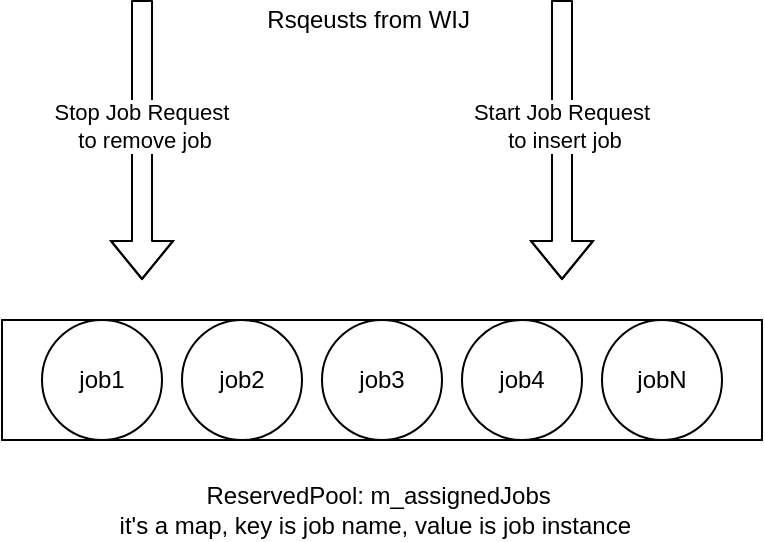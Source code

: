 <mxfile version="13.6.2" type="github">
  <diagram id="Af-E0rmEuBw-firK7_nA" name="Page-1">
    <mxGraphModel dx="1422" dy="762" grid="1" gridSize="10" guides="1" tooltips="1" connect="1" arrows="1" fold="1" page="1" pageScale="1" pageWidth="850" pageHeight="1100" math="0" shadow="0">
      <root>
        <mxCell id="0" />
        <mxCell id="1" parent="0" />
        <mxCell id="HLEY5dHJLPrmfTfhx0Ch-1" value="" style="rounded=0;whiteSpace=wrap;html=1;" vertex="1" parent="1">
          <mxGeometry x="110" y="320" width="380" height="60" as="geometry" />
        </mxCell>
        <mxCell id="HLEY5dHJLPrmfTfhx0Ch-2" value="job1" style="ellipse;whiteSpace=wrap;html=1;aspect=fixed;" vertex="1" parent="1">
          <mxGeometry x="130" y="320" width="60" height="60" as="geometry" />
        </mxCell>
        <mxCell id="HLEY5dHJLPrmfTfhx0Ch-4" value="job2" style="ellipse;whiteSpace=wrap;html=1;aspect=fixed;" vertex="1" parent="1">
          <mxGeometry x="200" y="320" width="60" height="60" as="geometry" />
        </mxCell>
        <mxCell id="HLEY5dHJLPrmfTfhx0Ch-5" value="job3" style="ellipse;whiteSpace=wrap;html=1;aspect=fixed;" vertex="1" parent="1">
          <mxGeometry x="270" y="320" width="60" height="60" as="geometry" />
        </mxCell>
        <mxCell id="HLEY5dHJLPrmfTfhx0Ch-6" value="job4" style="ellipse;whiteSpace=wrap;html=1;aspect=fixed;" vertex="1" parent="1">
          <mxGeometry x="340" y="320" width="60" height="60" as="geometry" />
        </mxCell>
        <mxCell id="HLEY5dHJLPrmfTfhx0Ch-7" value="jobN" style="ellipse;whiteSpace=wrap;html=1;aspect=fixed;" vertex="1" parent="1">
          <mxGeometry x="410" y="320" width="60" height="60" as="geometry" />
        </mxCell>
        <mxCell id="HLEY5dHJLPrmfTfhx0Ch-8" value="ReservedPool: m_assignedJobs&amp;nbsp;&lt;br&gt;it&#39;s a map, key is job name, value is job instance&amp;nbsp;&amp;nbsp;" style="text;html=1;strokeColor=none;fillColor=none;align=center;verticalAlign=middle;whiteSpace=wrap;rounded=0;" vertex="1" parent="1">
          <mxGeometry x="165" y="400" width="270" height="30" as="geometry" />
        </mxCell>
        <mxCell id="HLEY5dHJLPrmfTfhx0Ch-9" value="" style="shape=flexArrow;endArrow=classic;html=1;" edge="1" parent="1">
          <mxGeometry width="50" height="50" relative="1" as="geometry">
            <mxPoint x="180" y="160" as="sourcePoint" />
            <mxPoint x="180" y="300" as="targetPoint" />
            <Array as="points">
              <mxPoint x="180" y="240" />
            </Array>
          </mxGeometry>
        </mxCell>
        <mxCell id="HLEY5dHJLPrmfTfhx0Ch-11" value="Stop Job Request&amp;nbsp;&lt;br&gt;to remove job" style="edgeLabel;html=1;align=center;verticalAlign=middle;resizable=0;points=[];" vertex="1" connectable="0" parent="HLEY5dHJLPrmfTfhx0Ch-9">
          <mxGeometry x="0.143" y="17" relative="1" as="geometry">
            <mxPoint x="-16" y="-17" as="offset" />
          </mxGeometry>
        </mxCell>
        <mxCell id="HLEY5dHJLPrmfTfhx0Ch-12" value="" style="shape=flexArrow;endArrow=classic;html=1;" edge="1" parent="1">
          <mxGeometry width="50" height="50" relative="1" as="geometry">
            <mxPoint x="390" y="160" as="sourcePoint" />
            <mxPoint x="390" y="300" as="targetPoint" />
            <Array as="points">
              <mxPoint x="390" y="240" />
            </Array>
          </mxGeometry>
        </mxCell>
        <mxCell id="HLEY5dHJLPrmfTfhx0Ch-13" value="Start Job Request&amp;nbsp;&lt;br&gt;to insert job" style="edgeLabel;html=1;align=center;verticalAlign=middle;resizable=0;points=[];" vertex="1" connectable="0" parent="HLEY5dHJLPrmfTfhx0Ch-12">
          <mxGeometry x="0.143" y="17" relative="1" as="geometry">
            <mxPoint x="-16" y="-17" as="offset" />
          </mxGeometry>
        </mxCell>
        <mxCell id="HLEY5dHJLPrmfTfhx0Ch-14" value="Rsqeusts from WIJ&amp;nbsp;" style="text;html=1;strokeColor=none;fillColor=none;align=center;verticalAlign=middle;whiteSpace=wrap;rounded=0;" vertex="1" parent="1">
          <mxGeometry x="240" y="160" width="110" height="20" as="geometry" />
        </mxCell>
      </root>
    </mxGraphModel>
  </diagram>
</mxfile>
